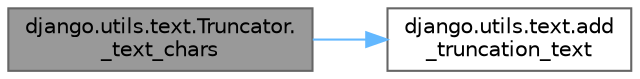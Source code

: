 digraph "django.utils.text.Truncator._text_chars"
{
 // LATEX_PDF_SIZE
  bgcolor="transparent";
  edge [fontname=Helvetica,fontsize=10,labelfontname=Helvetica,labelfontsize=10];
  node [fontname=Helvetica,fontsize=10,shape=box,height=0.2,width=0.4];
  rankdir="LR";
  Node1 [id="Node000001",label="django.utils.text.Truncator.\l_text_chars",height=0.2,width=0.4,color="gray40", fillcolor="grey60", style="filled", fontcolor="black",tooltip=" "];
  Node1 -> Node2 [id="edge1_Node000001_Node000002",color="steelblue1",style="solid",tooltip=" "];
  Node2 [id="Node000002",label="django.utils.text.add\l_truncation_text",height=0.2,width=0.4,color="grey40", fillcolor="white", style="filled",URL="$namespacedjango_1_1utils_1_1text.html#aa35569f39c2bf7c8f0476a23bd7bb4c3",tooltip=" "];
}

